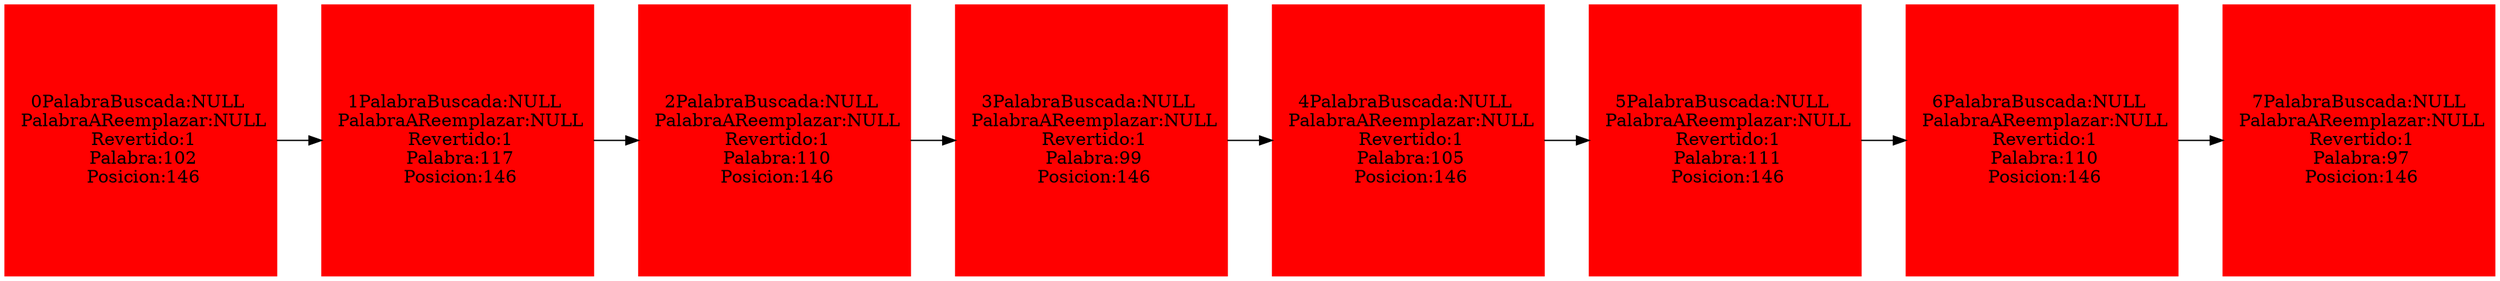 digraph G {node [shape = square]; 
 graph [rankdir=LR]; 
 node [color = red]; 
 node [style = filled];
"0PalabraBuscada:NULL \n PalabraAReemplazar:NULL\n Revertido:1\n Palabra:102\n Posicion:146" ->"1PalabraBuscada:NULL \n PalabraAReemplazar:NULL\n Revertido:1\n Palabra:117\n Posicion:146" ->"2PalabraBuscada:NULL \n PalabraAReemplazar:NULL\n Revertido:1\n Palabra:110\n Posicion:146" ->"3PalabraBuscada:NULL \n PalabraAReemplazar:NULL\n Revertido:1\n Palabra:99\n Posicion:146" ->"4PalabraBuscada:NULL \n PalabraAReemplazar:NULL\n Revertido:1\n Palabra:105\n Posicion:146" ->"5PalabraBuscada:NULL \n PalabraAReemplazar:NULL\n Revertido:1\n Palabra:111\n Posicion:146" ->"6PalabraBuscada:NULL \n PalabraAReemplazar:NULL\n Revertido:1\n Palabra:110\n Posicion:146" ->"7PalabraBuscada:NULL\n PalabraAReemplazar:NULL\n Revertido:1\n Palabra:97\n Posicion:146"}